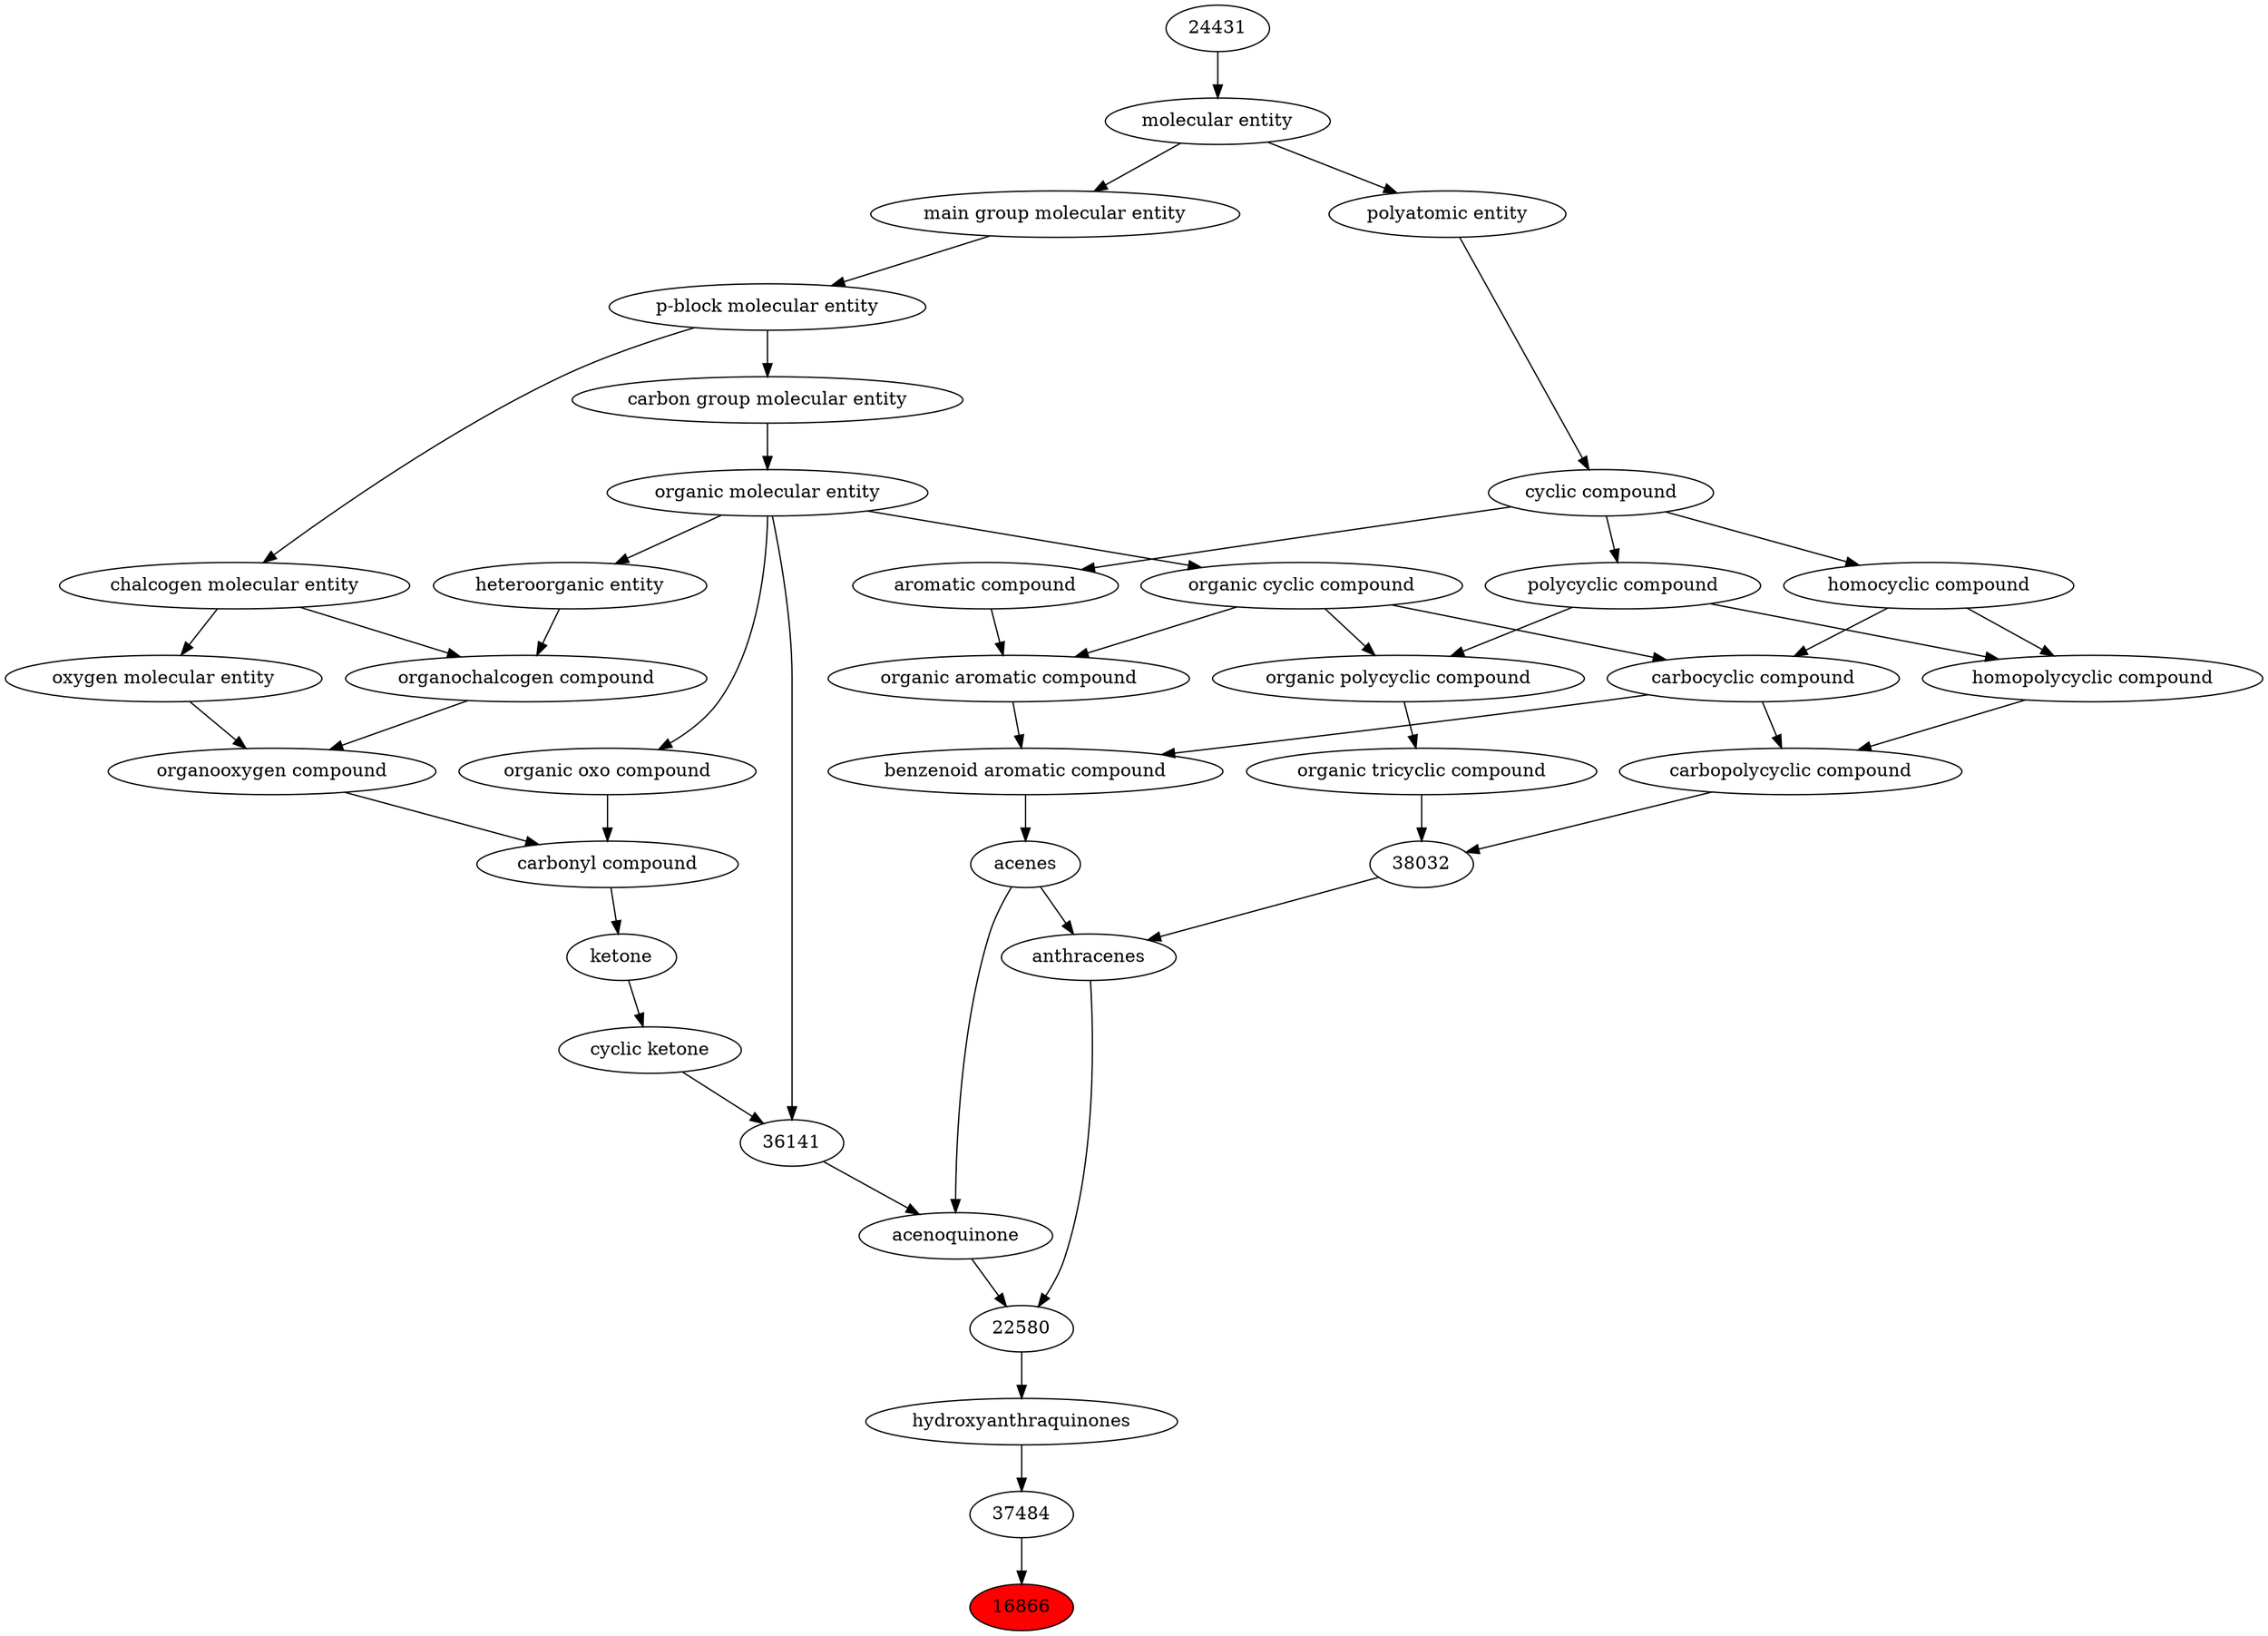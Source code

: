 digraph tree{ 
16866 [label="16866" fillcolor=red style=filled]
37484 -> 16866
37484 [label="37484"]
37485 -> 37484
37485 [label="hydroxyanthraquinones"]
22580 -> 37485
22580 [label="22580"]
46955 -> 22580
51285 -> 22580
46955 [label="anthracenes"]
38032 -> 46955
51269 -> 46955
51285 [label="acenoquinone"]
51269 -> 51285
36141 -> 51285
38032 [label="38032"]
35294 -> 38032
51959 -> 38032
51269 [label="acenes"]
33836 -> 51269
36141 [label="36141"]
50860 -> 36141
3992 -> 36141
35294 [label="carbopolycyclic compound"]
33598 -> 35294
35295 -> 35294
51959 [label="organic tricyclic compound"]
51958 -> 51959
33836 [label="benzenoid aromatic compound"]
33659 -> 33836
33598 -> 33836
50860 [label="organic molecular entity"]
33582 -> 50860
3992 [label="cyclic ketone"]
17087 -> 3992
33598 [label="carbocyclic compound"]
33832 -> 33598
33597 -> 33598
35295 [label="homopolycyclic compound"]
33635 -> 35295
33597 -> 35295
51958 [label="organic polycyclic compound"]
33832 -> 51958
33635 -> 51958
33659 [label="organic aromatic compound"]
33832 -> 33659
33655 -> 33659
33582 [label="carbon group molecular entity"]
33675 -> 33582
17087 [label="ketone"]
36586 -> 17087
33832 [label="organic cyclic compound"]
50860 -> 33832
33597 [label="homocyclic compound"]
33595 -> 33597
33635 [label="polycyclic compound"]
33595 -> 33635
33655 [label="aromatic compound"]
33595 -> 33655
33675 [label="p-block molecular entity"]
33579 -> 33675
36586 [label="carbonyl compound"]
36587 -> 36586
36963 -> 36586
33595 [label="cyclic compound"]
36357 -> 33595
33579 [label="main group molecular entity"]
23367 -> 33579
36587 [label="organic oxo compound"]
50860 -> 36587
36963 [label="organooxygen compound"]
36962 -> 36963
25806 -> 36963
36357 [label="polyatomic entity"]
23367 -> 36357
23367 [label="molecular entity"]
24431 -> 23367
36962 [label="organochalcogen compound"]
33285 -> 36962
33304 -> 36962
25806 [label="oxygen molecular entity"]
33304 -> 25806
24431 [label="24431"]
33285 [label="heteroorganic entity"]
50860 -> 33285
33304 [label="chalcogen molecular entity"]
33675 -> 33304
}
